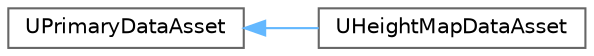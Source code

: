 digraph "类继承关系图"
{
 // INTERACTIVE_SVG=YES
 // LATEX_PDF_SIZE
  bgcolor="transparent";
  edge [fontname=Helvetica,fontsize=10,labelfontname=Helvetica,labelfontsize=10];
  node [fontname=Helvetica,fontsize=10,shape=box,height=0.2,width=0.4];
  rankdir="LR";
  Node0 [id="Node000000",label="UPrimaryDataAsset",height=0.2,width=0.4,color="grey40", fillcolor="white", style="filled",URL="$d9/d1c/classUPrimaryDataAsset.html",tooltip=" "];
  Node0 -> Node1 [id="edge368_Node000000_Node000001",dir="back",color="steelblue1",style="solid",tooltip=" "];
  Node1 [id="Node000001",label="UHeightMapDataAsset",height=0.2,width=0.4,color="grey40", fillcolor="white", style="filled",URL="$d6/d77/classUHeightMapDataAsset.html",tooltip=" "];
}
